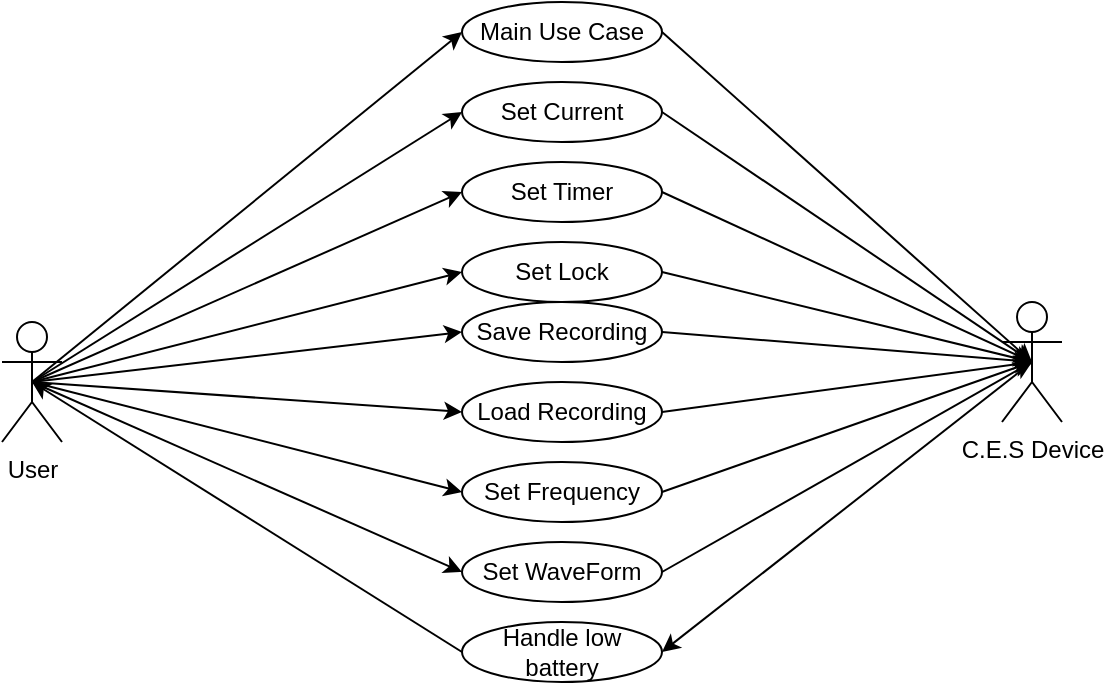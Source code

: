 <mxfile version="15.8.7" type="device"><diagram id="0ts5_6S3xvp_qhpeQRrQ" name="Page-1"><mxGraphModel dx="1102" dy="865" grid="1" gridSize="10" guides="1" tooltips="1" connect="1" arrows="1" fold="1" page="1" pageScale="1" pageWidth="850" pageHeight="1100" math="0" shadow="0"><root><mxCell id="0"/><mxCell id="1" parent="0"/><mxCell id="v5696RGfdBj2dkb3Lz0e-1" value="Set Current" style="ellipse;whiteSpace=wrap;html=1;" parent="1" vertex="1"><mxGeometry x="390" y="170" width="100" height="30" as="geometry"/></mxCell><mxCell id="v5696RGfdBj2dkb3Lz0e-6" style="rounded=0;orthogonalLoop=1;jettySize=auto;html=1;entryX=0.5;entryY=0.5;entryDx=0;entryDy=0;entryPerimeter=0;exitX=1;exitY=0.5;exitDx=0;exitDy=0;" parent="1" source="v5696RGfdBj2dkb3Lz0e-1" target="v5696RGfdBj2dkb3Lz0e-2" edge="1"><mxGeometry relative="1" as="geometry"/></mxCell><mxCell id="v5696RGfdBj2dkb3Lz0e-2" value="C.E.S Device" style="shape=umlActor;verticalLabelPosition=bottom;verticalAlign=top;html=1;outlineConnect=0;" parent="1" vertex="1"><mxGeometry x="660" y="280" width="30" height="60" as="geometry"/></mxCell><mxCell id="v5696RGfdBj2dkb3Lz0e-10" style="edgeStyle=none;rounded=0;orthogonalLoop=1;jettySize=auto;html=1;exitX=0.5;exitY=0.5;exitDx=0;exitDy=0;exitPerimeter=0;entryX=0;entryY=0.5;entryDx=0;entryDy=0;" parent="1" source="v5696RGfdBj2dkb3Lz0e-3" target="v5696RGfdBj2dkb3Lz0e-1" edge="1"><mxGeometry relative="1" as="geometry"/></mxCell><mxCell id="v5696RGfdBj2dkb3Lz0e-12" style="edgeStyle=none;rounded=0;orthogonalLoop=1;jettySize=auto;html=1;exitX=0.5;exitY=0.5;exitDx=0;exitDy=0;exitPerimeter=0;entryX=0;entryY=0.5;entryDx=0;entryDy=0;" parent="1" source="v5696RGfdBj2dkb3Lz0e-3" target="v5696RGfdBj2dkb3Lz0e-11" edge="1"><mxGeometry relative="1" as="geometry"/></mxCell><mxCell id="v5696RGfdBj2dkb3Lz0e-15" style="edgeStyle=none;rounded=0;orthogonalLoop=1;jettySize=auto;html=1;exitX=0.5;exitY=0.5;exitDx=0;exitDy=0;exitPerimeter=0;entryX=0;entryY=0.5;entryDx=0;entryDy=0;" parent="1" source="v5696RGfdBj2dkb3Lz0e-3" target="v5696RGfdBj2dkb3Lz0e-14" edge="1"><mxGeometry relative="1" as="geometry"/></mxCell><mxCell id="v5696RGfdBj2dkb3Lz0e-18" style="edgeStyle=none;rounded=0;orthogonalLoop=1;jettySize=auto;html=1;exitX=0.5;exitY=0.5;exitDx=0;exitDy=0;exitPerimeter=0;entryX=0;entryY=0.5;entryDx=0;entryDy=0;" parent="1" source="v5696RGfdBj2dkb3Lz0e-3" target="v5696RGfdBj2dkb3Lz0e-17" edge="1"><mxGeometry relative="1" as="geometry"/></mxCell><mxCell id="v5696RGfdBj2dkb3Lz0e-21" style="edgeStyle=none;rounded=0;orthogonalLoop=1;jettySize=auto;html=1;exitX=0.5;exitY=0.5;exitDx=0;exitDy=0;exitPerimeter=0;entryX=0;entryY=0.5;entryDx=0;entryDy=0;" parent="1" source="v5696RGfdBj2dkb3Lz0e-3" target="v5696RGfdBj2dkb3Lz0e-20" edge="1"><mxGeometry relative="1" as="geometry"/></mxCell><mxCell id="v5696RGfdBj2dkb3Lz0e-24" style="edgeStyle=none;rounded=0;orthogonalLoop=1;jettySize=auto;html=1;exitX=0.5;exitY=0.5;exitDx=0;exitDy=0;exitPerimeter=0;entryX=0;entryY=0.5;entryDx=0;entryDy=0;" parent="1" source="v5696RGfdBj2dkb3Lz0e-3" target="v5696RGfdBj2dkb3Lz0e-23" edge="1"><mxGeometry relative="1" as="geometry"/></mxCell><mxCell id="v5696RGfdBj2dkb3Lz0e-27" style="edgeStyle=none;rounded=0;orthogonalLoop=1;jettySize=auto;html=1;exitX=0;exitY=0.5;exitDx=0;exitDy=0;entryX=0.5;entryY=0.5;entryDx=0;entryDy=0;entryPerimeter=0;" parent="1" source="v5696RGfdBj2dkb3Lz0e-26" target="v5696RGfdBj2dkb3Lz0e-3" edge="1"><mxGeometry relative="1" as="geometry"/></mxCell><mxCell id="v5696RGfdBj2dkb3Lz0e-3" value="User&lt;br&gt;" style="shape=umlActor;verticalLabelPosition=bottom;verticalAlign=top;html=1;outlineConnect=0;" parent="1" vertex="1"><mxGeometry x="160" y="290" width="30" height="60" as="geometry"/></mxCell><mxCell id="v5696RGfdBj2dkb3Lz0e-13" style="edgeStyle=none;rounded=0;orthogonalLoop=1;jettySize=auto;html=1;exitX=1;exitY=0.5;exitDx=0;exitDy=0;entryX=0.5;entryY=0.5;entryDx=0;entryDy=0;entryPerimeter=0;" parent="1" source="v5696RGfdBj2dkb3Lz0e-11" target="v5696RGfdBj2dkb3Lz0e-2" edge="1"><mxGeometry relative="1" as="geometry"/></mxCell><mxCell id="v5696RGfdBj2dkb3Lz0e-11" value="Set Lock" style="ellipse;whiteSpace=wrap;html=1;" parent="1" vertex="1"><mxGeometry x="390" y="250" width="100" height="30" as="geometry"/></mxCell><mxCell id="v5696RGfdBj2dkb3Lz0e-16" style="edgeStyle=none;rounded=0;orthogonalLoop=1;jettySize=auto;html=1;exitX=1;exitY=0.5;exitDx=0;exitDy=0;entryX=0.5;entryY=0.5;entryDx=0;entryDy=0;entryPerimeter=0;" parent="1" source="v5696RGfdBj2dkb3Lz0e-14" target="v5696RGfdBj2dkb3Lz0e-2" edge="1"><mxGeometry relative="1" as="geometry"/></mxCell><mxCell id="v5696RGfdBj2dkb3Lz0e-14" value="Save Recording" style="ellipse;whiteSpace=wrap;html=1;" parent="1" vertex="1"><mxGeometry x="390" y="280" width="100" height="30" as="geometry"/></mxCell><mxCell id="v5696RGfdBj2dkb3Lz0e-19" style="edgeStyle=none;rounded=0;orthogonalLoop=1;jettySize=auto;html=1;exitX=1;exitY=0.5;exitDx=0;exitDy=0;entryX=0.5;entryY=0.5;entryDx=0;entryDy=0;entryPerimeter=0;" parent="1" source="v5696RGfdBj2dkb3Lz0e-17" target="v5696RGfdBj2dkb3Lz0e-2" edge="1"><mxGeometry relative="1" as="geometry"/></mxCell><mxCell id="v5696RGfdBj2dkb3Lz0e-17" value="Load Recording" style="ellipse;whiteSpace=wrap;html=1;" parent="1" vertex="1"><mxGeometry x="390" y="320" width="100" height="30" as="geometry"/></mxCell><mxCell id="v5696RGfdBj2dkb3Lz0e-22" style="edgeStyle=none;rounded=0;orthogonalLoop=1;jettySize=auto;html=1;exitX=1;exitY=0.5;exitDx=0;exitDy=0;entryX=0.5;entryY=0.5;entryDx=0;entryDy=0;entryPerimeter=0;" parent="1" source="v5696RGfdBj2dkb3Lz0e-20" target="v5696RGfdBj2dkb3Lz0e-2" edge="1"><mxGeometry relative="1" as="geometry"/></mxCell><mxCell id="v5696RGfdBj2dkb3Lz0e-20" value="Set Frequency" style="ellipse;whiteSpace=wrap;html=1;" parent="1" vertex="1"><mxGeometry x="390" y="360" width="100" height="30" as="geometry"/></mxCell><mxCell id="v5696RGfdBj2dkb3Lz0e-25" style="edgeStyle=none;rounded=0;orthogonalLoop=1;jettySize=auto;html=1;exitX=1;exitY=0.5;exitDx=0;exitDy=0;entryX=0.5;entryY=0.5;entryDx=0;entryDy=0;entryPerimeter=0;" parent="1" source="v5696RGfdBj2dkb3Lz0e-23" target="v5696RGfdBj2dkb3Lz0e-2" edge="1"><mxGeometry relative="1" as="geometry"/></mxCell><mxCell id="v5696RGfdBj2dkb3Lz0e-23" value="Set WaveForm" style="ellipse;whiteSpace=wrap;html=1;" parent="1" vertex="1"><mxGeometry x="390" y="400" width="100" height="30" as="geometry"/></mxCell><mxCell id="v5696RGfdBj2dkb3Lz0e-28" style="edgeStyle=none;rounded=0;orthogonalLoop=1;jettySize=auto;html=1;exitX=0.5;exitY=0.5;exitDx=0;exitDy=0;entryX=1;entryY=0.5;entryDx=0;entryDy=0;exitPerimeter=0;" parent="1" source="v5696RGfdBj2dkb3Lz0e-2" target="v5696RGfdBj2dkb3Lz0e-26" edge="1"><mxGeometry relative="1" as="geometry"/></mxCell><mxCell id="v5696RGfdBj2dkb3Lz0e-26" value="Handle low battery" style="ellipse;whiteSpace=wrap;html=1;" parent="1" vertex="1"><mxGeometry x="390" y="440" width="100" height="30" as="geometry"/></mxCell><mxCell id="SoGJL9ossPATUPNwcuzv-1" value="Set Timer" style="ellipse;whiteSpace=wrap;html=1;" vertex="1" parent="1"><mxGeometry x="390" y="210" width="100" height="30" as="geometry"/></mxCell><mxCell id="SoGJL9ossPATUPNwcuzv-3" style="edgeStyle=none;rounded=0;orthogonalLoop=1;jettySize=auto;html=1;exitX=0.5;exitY=0.5;exitDx=0;exitDy=0;exitPerimeter=0;entryX=0;entryY=0.5;entryDx=0;entryDy=0;" edge="1" parent="1" target="SoGJL9ossPATUPNwcuzv-1"><mxGeometry relative="1" as="geometry"><mxPoint x="175" y="320" as="sourcePoint"/><mxPoint x="390" y="265" as="targetPoint"/></mxGeometry></mxCell><mxCell id="SoGJL9ossPATUPNwcuzv-4" style="edgeStyle=none;rounded=0;orthogonalLoop=1;jettySize=auto;html=1;exitX=1;exitY=0.5;exitDx=0;exitDy=0;entryX=0.5;entryY=0.5;entryDx=0;entryDy=0;entryPerimeter=0;" edge="1" parent="1" source="SoGJL9ossPATUPNwcuzv-1"><mxGeometry relative="1" as="geometry"><mxPoint x="490" y="265" as="sourcePoint"/><mxPoint x="675" y="310" as="targetPoint"/></mxGeometry></mxCell><mxCell id="SoGJL9ossPATUPNwcuzv-5" value="Main Use Case" style="ellipse;whiteSpace=wrap;html=1;" vertex="1" parent="1"><mxGeometry x="390" y="130" width="100" height="30" as="geometry"/></mxCell><mxCell id="SoGJL9ossPATUPNwcuzv-6" style="edgeStyle=none;rounded=0;orthogonalLoop=1;jettySize=auto;html=1;exitX=0.5;exitY=0.5;exitDx=0;exitDy=0;exitPerimeter=0;entryX=0;entryY=0.5;entryDx=0;entryDy=0;" edge="1" parent="1" target="SoGJL9ossPATUPNwcuzv-5"><mxGeometry relative="1" as="geometry"><mxPoint x="175" y="320" as="sourcePoint"/><mxPoint x="390" y="185" as="targetPoint"/></mxGeometry></mxCell><mxCell id="SoGJL9ossPATUPNwcuzv-7" style="rounded=0;orthogonalLoop=1;jettySize=auto;html=1;entryX=0.5;entryY=0.5;entryDx=0;entryDy=0;entryPerimeter=0;exitX=1;exitY=0.5;exitDx=0;exitDy=0;" edge="1" parent="1" source="SoGJL9ossPATUPNwcuzv-5"><mxGeometry relative="1" as="geometry"><mxPoint x="490" y="185" as="sourcePoint"/><mxPoint x="675" y="310" as="targetPoint"/></mxGeometry></mxCell></root></mxGraphModel></diagram></mxfile>